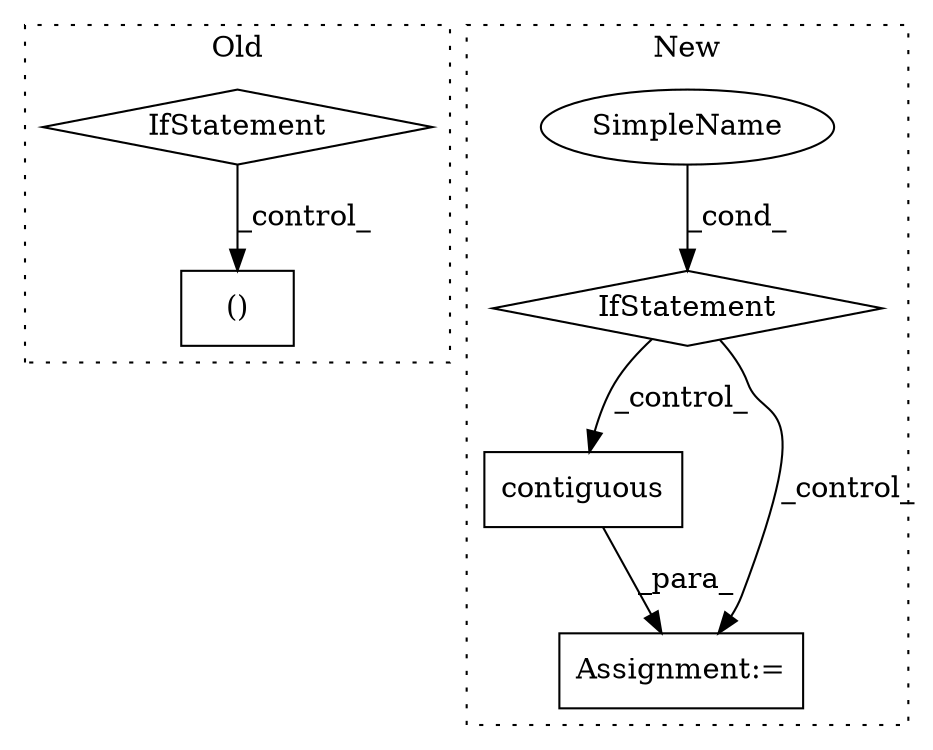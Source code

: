 digraph G {
subgraph cluster0 {
1 [label="()" a="106" s="16898" l="37" shape="box"];
5 [label="IfStatement" a="25" s="16839,16861" l="4,2" shape="diamond"];
label = "Old";
style="dotted";
}
subgraph cluster1 {
2 [label="contiguous" a="32" s="7031" l="12" shape="box"];
3 [label="IfStatement" a="25" s="6983,6994" l="4,2" shape="diamond"];
4 [label="SimpleName" a="42" s="" l="" shape="ellipse"];
6 [label="Assignment:=" a="7" s="7085" l="1" shape="box"];
label = "New";
style="dotted";
}
2 -> 6 [label="_para_"];
3 -> 6 [label="_control_"];
3 -> 2 [label="_control_"];
4 -> 3 [label="_cond_"];
5 -> 1 [label="_control_"];
}